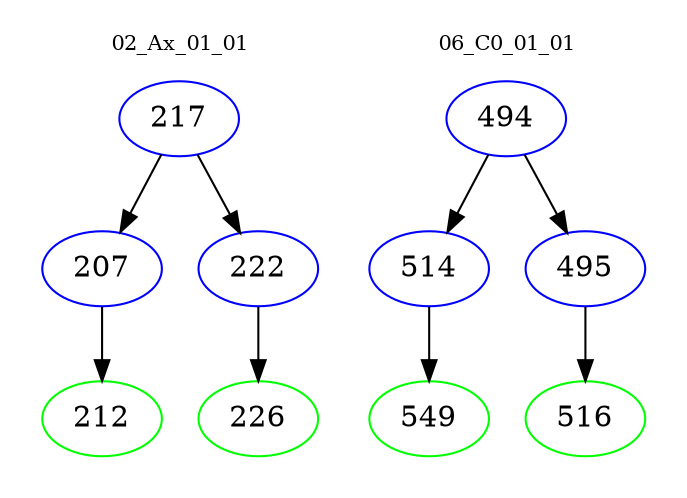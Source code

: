 digraph{
subgraph cluster_0 {
color = white
label = "02_Ax_01_01";
fontsize=10;
T0_217 [label="217", color="blue"]
T0_217 -> T0_207 [color="black"]
T0_207 [label="207", color="blue"]
T0_207 -> T0_212 [color="black"]
T0_212 [label="212", color="green"]
T0_217 -> T0_222 [color="black"]
T0_222 [label="222", color="blue"]
T0_222 -> T0_226 [color="black"]
T0_226 [label="226", color="green"]
}
subgraph cluster_1 {
color = white
label = "06_C0_01_01";
fontsize=10;
T1_494 [label="494", color="blue"]
T1_494 -> T1_514 [color="black"]
T1_514 [label="514", color="blue"]
T1_514 -> T1_549 [color="black"]
T1_549 [label="549", color="green"]
T1_494 -> T1_495 [color="black"]
T1_495 [label="495", color="blue"]
T1_495 -> T1_516 [color="black"]
T1_516 [label="516", color="green"]
}
}
